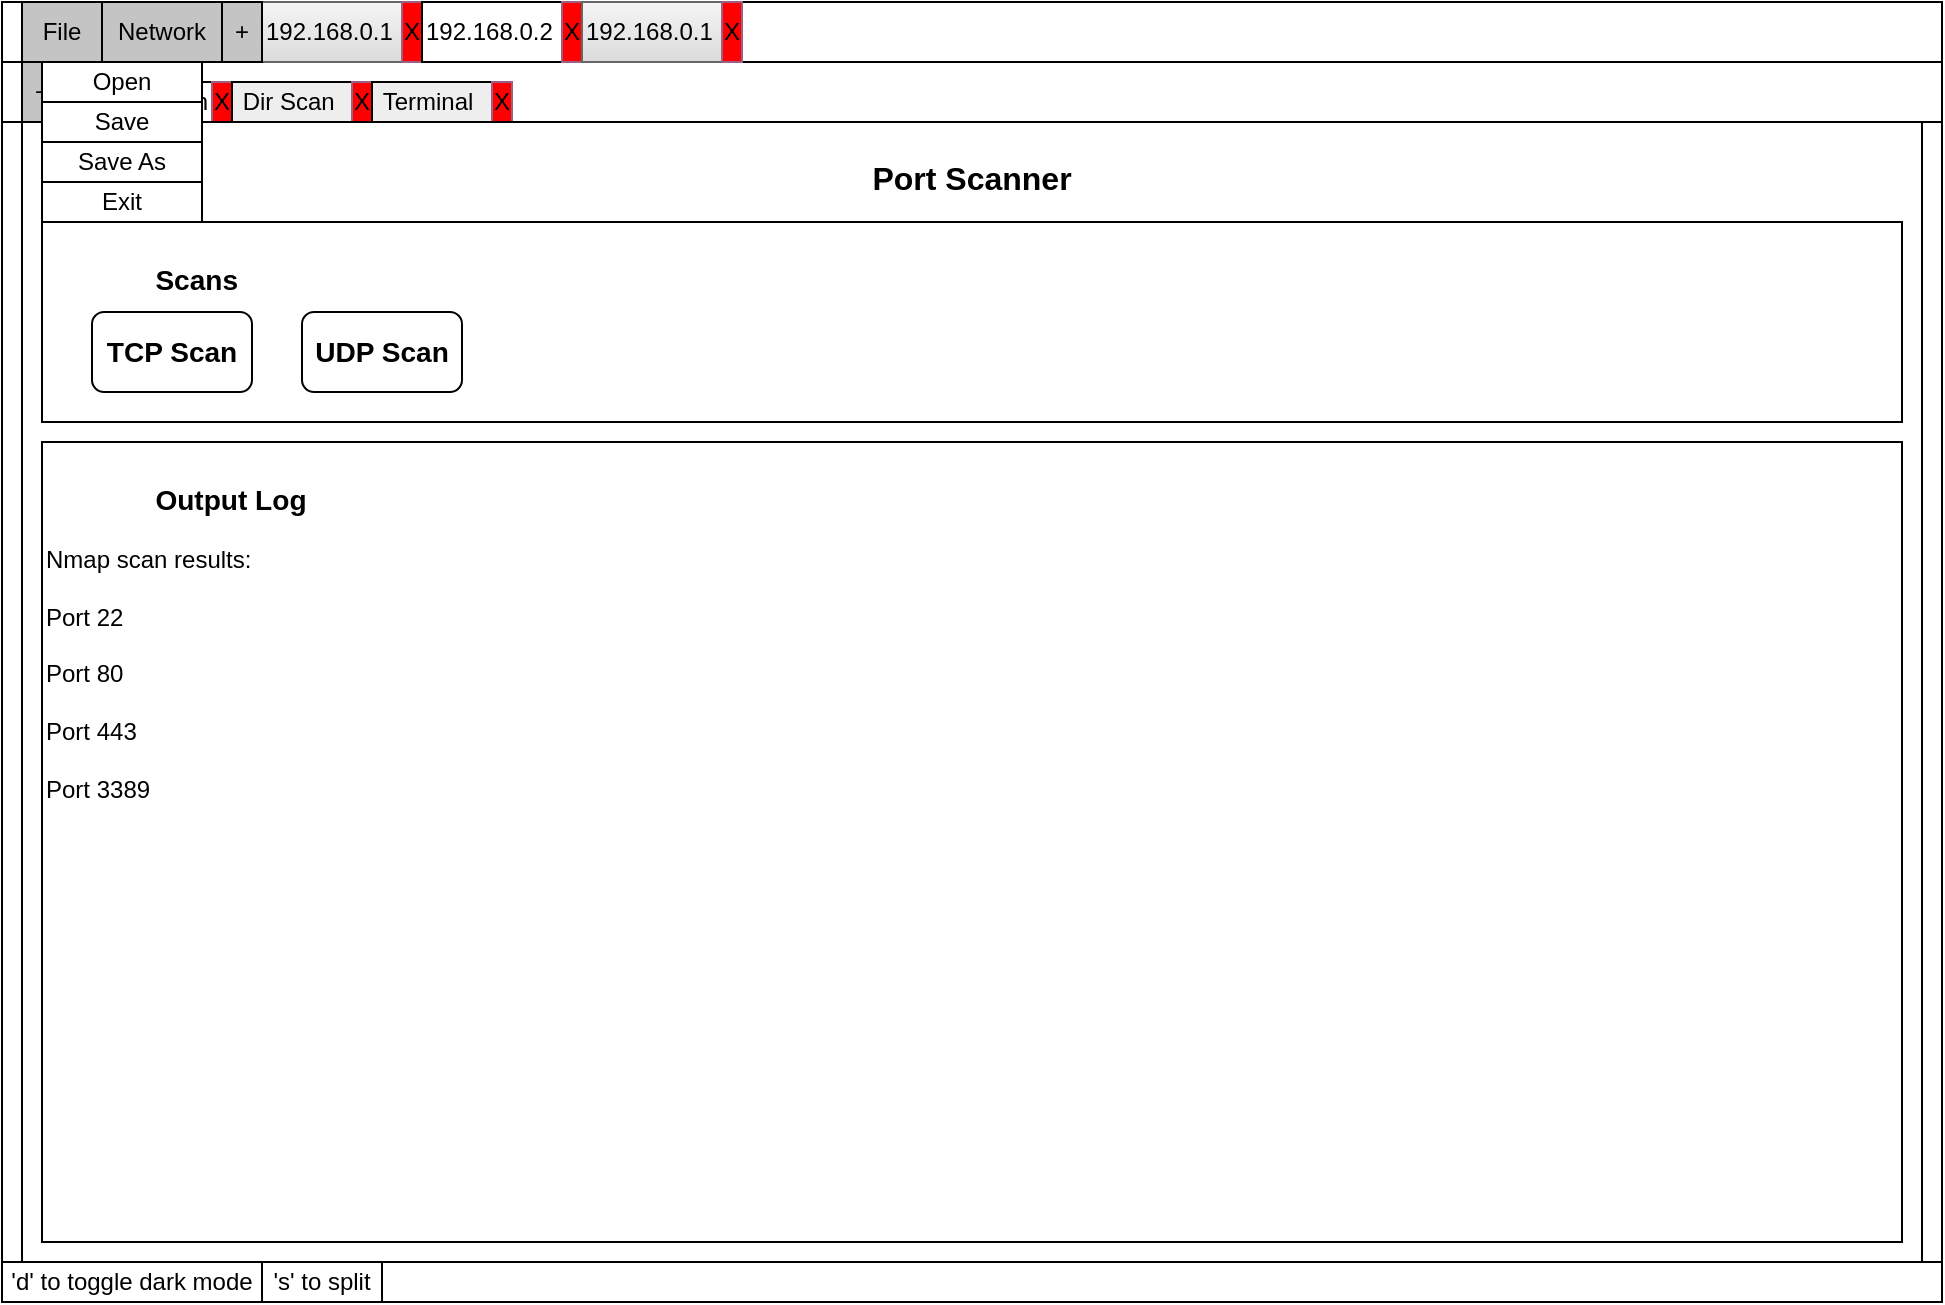 <mxfile version="21.2.3" type="github">
  <diagram name="Page-1" id="ovVE_IsnzbApBG_TGXQu">
    <mxGraphModel dx="2537" dy="936" grid="1" gridSize="10" guides="1" tooltips="1" connect="1" arrows="1" fold="1" page="1" pageScale="1" pageWidth="850" pageHeight="1100" math="0" shadow="0">
      <root>
        <mxCell id="0" />
        <mxCell id="1" parent="0" />
        <mxCell id="ojPC6xP-fotPtnYqMYwn-2" value="" style="rounded=0;whiteSpace=wrap;html=1;" parent="1" vertex="1">
          <mxGeometry x="-290" y="10" width="970" height="650" as="geometry" />
        </mxCell>
        <mxCell id="ojPC6xP-fotPtnYqMYwn-25" value="" style="rounded=0;whiteSpace=wrap;html=1;" parent="1" vertex="1">
          <mxGeometry x="-290" y="40" width="970" height="30" as="geometry" />
        </mxCell>
        <mxCell id="ojPC6xP-fotPtnYqMYwn-37" value="&amp;nbsp;Port Scan" style="rounded=0;whiteSpace=wrap;html=1;align=left;" parent="1" vertex="1">
          <mxGeometry x="-245" y="50" width="70" height="20" as="geometry" />
        </mxCell>
        <mxCell id="ojPC6xP-fotPtnYqMYwn-3" value="" style="rounded=0;whiteSpace=wrap;html=1;" parent="1" vertex="1">
          <mxGeometry x="-290" y="10" width="970" height="30" as="geometry" />
        </mxCell>
        <mxCell id="ojPC6xP-fotPtnYqMYwn-4" value="" style="rounded=0;whiteSpace=wrap;html=1;" parent="1" vertex="1">
          <mxGeometry x="-290" y="640" width="970" height="20" as="geometry" />
        </mxCell>
        <mxCell id="ojPC6xP-fotPtnYqMYwn-5" value="&#39;s&#39; to split" style="rounded=0;whiteSpace=wrap;html=1;" parent="1" vertex="1">
          <mxGeometry x="-160" y="640" width="60" height="20" as="geometry" />
        </mxCell>
        <mxCell id="ojPC6xP-fotPtnYqMYwn-6" value="&#39;d&#39; to toggle dark mode" style="rounded=0;whiteSpace=wrap;html=1;" parent="1" vertex="1">
          <mxGeometry x="-290" y="640" width="130" height="20" as="geometry" />
        </mxCell>
        <mxCell id="ojPC6xP-fotPtnYqMYwn-14" value="192.168.0.1" style="rounded=0;whiteSpace=wrap;html=1;align=left;fillColor=#f5f5f5;gradientColor=#DBDBDB;strokeColor=#666666;" parent="1" vertex="1">
          <mxGeometry x="-160" y="10" width="80" height="30" as="geometry" />
        </mxCell>
        <mxCell id="ojPC6xP-fotPtnYqMYwn-23" value="File" style="rounded=0;whiteSpace=wrap;html=1;fillColor=#C4C4C4;" parent="1" vertex="1">
          <mxGeometry x="-280" y="10" width="40" height="30" as="geometry" />
        </mxCell>
        <mxCell id="ojPC6xP-fotPtnYqMYwn-27" value="X" style="rounded=0;whiteSpace=wrap;html=1;fillColor=#FF0000;strokeColor=#996185;gradientColor=none;" parent="1" vertex="1">
          <mxGeometry x="-90" y="10" width="10" height="30" as="geometry" />
        </mxCell>
        <mxCell id="Bo6d8HgxscBZDHdHocK7-2" value="Network" style="rounded=0;whiteSpace=wrap;html=1;fillColor=#c4c4c4;" vertex="1" parent="1">
          <mxGeometry x="-240" y="10" width="60" height="30" as="geometry" />
        </mxCell>
        <mxCell id="Bo6d8HgxscBZDHdHocK7-3" value="+" style="rounded=0;whiteSpace=wrap;html=1;fillColor=#c4c4c4;" vertex="1" parent="1">
          <mxGeometry x="-180" y="10" width="20" height="30" as="geometry" />
        </mxCell>
        <mxCell id="Bo6d8HgxscBZDHdHocK7-4" value="192.168.0.2" style="rounded=0;whiteSpace=wrap;html=1;align=left;" vertex="1" parent="1">
          <mxGeometry x="-80" y="10" width="80" height="30" as="geometry" />
        </mxCell>
        <mxCell id="Bo6d8HgxscBZDHdHocK7-5" value="X" style="rounded=0;whiteSpace=wrap;html=1;fillColor=#FF0000;strokeColor=#996185;gradientColor=none;" vertex="1" parent="1">
          <mxGeometry x="-10" y="10" width="10" height="30" as="geometry" />
        </mxCell>
        <mxCell id="Bo6d8HgxscBZDHdHocK7-6" value="192.168.0.1" style="rounded=0;whiteSpace=wrap;html=1;align=left;fillColor=#f5f5f5;gradientColor=#DBDBDB;strokeColor=#666666;" vertex="1" parent="1">
          <mxGeometry y="10" width="80" height="30" as="geometry" />
        </mxCell>
        <mxCell id="Bo6d8HgxscBZDHdHocK7-7" value="X" style="rounded=0;whiteSpace=wrap;html=1;fillColor=#FF0000;strokeColor=#996185;gradientColor=none;" vertex="1" parent="1">
          <mxGeometry x="70" y="10" width="10" height="30" as="geometry" />
        </mxCell>
        <mxCell id="Bo6d8HgxscBZDHdHocK7-9" value="+" style="rounded=0;whiteSpace=wrap;html=1;fillColor=#c4c4c4;" vertex="1" parent="1">
          <mxGeometry x="-280" y="40" width="20" height="30" as="geometry" />
        </mxCell>
        <mxCell id="Bo6d8HgxscBZDHdHocK7-11" value="X" style="rounded=0;whiteSpace=wrap;html=1;fillColor=#FF0000;strokeColor=#996185;gradientColor=none;" vertex="1" parent="1">
          <mxGeometry x="-185" y="50" width="10" height="20" as="geometry" />
        </mxCell>
        <mxCell id="Bo6d8HgxscBZDHdHocK7-14" value="&amp;nbsp;Dir Scan" style="rounded=0;whiteSpace=wrap;html=1;align=left;fillColor=#eeeeee;" vertex="1" parent="1">
          <mxGeometry x="-175" y="50" width="70" height="20" as="geometry" />
        </mxCell>
        <mxCell id="Bo6d8HgxscBZDHdHocK7-15" value="X" style="rounded=0;whiteSpace=wrap;html=1;fillColor=#FF0000;strokeColor=#996185;gradientColor=none;" vertex="1" parent="1">
          <mxGeometry x="-115" y="50" width="10" height="20" as="geometry" />
        </mxCell>
        <mxCell id="Bo6d8HgxscBZDHdHocK7-18" value="&amp;nbsp;Terminal" style="rounded=0;whiteSpace=wrap;html=1;align=left;fillColor=#eeeeee;" vertex="1" parent="1">
          <mxGeometry x="-105" y="50" width="70" height="20" as="geometry" />
        </mxCell>
        <mxCell id="Bo6d8HgxscBZDHdHocK7-19" value="X" style="rounded=0;whiteSpace=wrap;html=1;fillColor=#FF0000;strokeColor=#996185;gradientColor=none;" vertex="1" parent="1">
          <mxGeometry x="-45" y="50" width="10" height="20" as="geometry" />
        </mxCell>
        <mxCell id="Bo6d8HgxscBZDHdHocK7-24" value="&lt;p&gt;&lt;font style=&quot;font-size: 16px;&quot;&gt;&lt;b&gt;Port Scanner&lt;/b&gt;&lt;/font&gt;&lt;/p&gt;" style="rounded=0;whiteSpace=wrap;html=1;strokeColor=default;fontFamily=Helvetica;fontSize=12;fontColor=default;fillColor=default;verticalAlign=top;" vertex="1" parent="1">
          <mxGeometry x="-280" y="70" width="950" height="570" as="geometry" />
        </mxCell>
        <mxCell id="ojPC6xP-fotPtnYqMYwn-12" value="Save" style="rounded=0;whiteSpace=wrap;html=1;" parent="1" vertex="1">
          <mxGeometry x="-270" y="60" width="80" height="20" as="geometry" />
        </mxCell>
        <mxCell id="ojPC6xP-fotPtnYqMYwn-13" value="Open" style="rounded=0;whiteSpace=wrap;html=1;" parent="1" vertex="1">
          <mxGeometry x="-270" y="40" width="80" height="20" as="geometry" />
        </mxCell>
        <mxCell id="ojPC6xP-fotPtnYqMYwn-24" value="Save As" style="rounded=0;whiteSpace=wrap;html=1;" parent="1" vertex="1">
          <mxGeometry x="-270" y="80" width="80" height="20" as="geometry" />
        </mxCell>
        <mxCell id="Bo6d8HgxscBZDHdHocK7-1" value="Exit" style="rounded=0;whiteSpace=wrap;html=1;" vertex="1" parent="1">
          <mxGeometry x="-270" y="100" width="80" height="20" as="geometry" />
        </mxCell>
        <mxCell id="Bo6d8HgxscBZDHdHocK7-22" value="&lt;h3 style=&quot;&quot;&gt;&lt;/h3&gt;&lt;h3&gt;&lt;span style=&quot;white-space: pre;&quot;&gt;	&lt;/span&gt;&lt;span style=&quot;white-space: pre;&quot;&gt;	&lt;/span&gt;&lt;span style=&quot;white-space: pre;&quot;&gt;	&lt;/span&gt;&lt;span style=&quot;white-space: pre;&quot;&gt;	&lt;/span&gt;&lt;span style=&quot;white-space: pre;&quot;&gt;	&lt;/span&gt;&lt;span style=&quot;white-space: pre;&quot;&gt;	&lt;/span&gt;&lt;span style=&quot;white-space: pre;&quot;&gt;	&lt;/span&gt;&lt;span style=&quot;white-space: pre;&quot;&gt;	&lt;/span&gt;&lt;span style=&quot;white-space: pre;&quot;&gt;	&lt;/span&gt;&lt;span style=&quot;white-space: pre;&quot;&gt;	&lt;/span&gt;&lt;span style=&quot;white-space: pre;&quot;&gt;	&lt;/span&gt;&lt;span style=&quot;white-space: pre;&quot;&gt;	&lt;/span&gt;&lt;span style=&quot;white-space: pre;&quot;&gt;	&lt;/span&gt;&lt;span style=&quot;white-space: pre;&quot;&gt;	&lt;/span&gt;Scans&lt;/h3&gt;" style="rounded=0;align=left;verticalAlign=top;fontStyle=0;html=1;labelPosition=center;verticalLabelPosition=middle;" vertex="1" parent="1">
          <mxGeometry x="-270" y="120" width="930" height="100" as="geometry" />
        </mxCell>
        <mxCell id="ojPC6xP-fotPtnYqMYwn-17" value="&lt;h3 style=&quot;&quot;&gt;&lt;/h3&gt;&lt;h3&gt;&lt;span style=&quot;white-space: pre;&quot;&gt;	&lt;/span&gt;&lt;span style=&quot;white-space: pre;&quot;&gt;	&lt;/span&gt;&lt;span style=&quot;white-space: pre;&quot;&gt;	&lt;/span&gt;&lt;span style=&quot;white-space: pre;&quot;&gt;	&lt;/span&gt;&lt;span style=&quot;white-space: pre;&quot;&gt;	&lt;/span&gt;&lt;span style=&quot;white-space: pre;&quot;&gt;	&lt;/span&gt;&lt;span style=&quot;white-space: pre;&quot;&gt;	&lt;/span&gt;&lt;span style=&quot;white-space: pre;&quot;&gt;	&lt;/span&gt;&lt;span style=&quot;white-space: pre;&quot;&gt;	&lt;/span&gt;&lt;span style=&quot;white-space: pre;&quot;&gt;	&lt;/span&gt;&lt;span style=&quot;white-space: pre;&quot;&gt;	&lt;/span&gt;&lt;span style=&quot;white-space: pre;&quot;&gt;	&lt;/span&gt;&lt;span style=&quot;white-space: pre;&quot;&gt;	&lt;/span&gt;&lt;span style=&quot;white-space: pre;&quot;&gt;	&lt;/span&gt;Output Log&lt;/h3&gt;Nmap scan results:&lt;br&gt;&lt;br&gt;Port 22&lt;br&gt;&lt;br&gt;Port 80&lt;br&gt;&lt;br&gt;Port 443&lt;br&gt;&lt;br&gt;Port 3389" style="rounded=0;align=left;verticalAlign=top;fontStyle=0;html=1;labelPosition=center;verticalLabelPosition=middle;" parent="1" vertex="1">
          <mxGeometry x="-270" y="230" width="930" height="400" as="geometry" />
        </mxCell>
        <mxCell id="Bo6d8HgxscBZDHdHocK7-28" value="&lt;h3&gt;TCP Scan&lt;/h3&gt;" style="rounded=1;whiteSpace=wrap;html=1;strokeColor=default;fontFamily=Helvetica;fontSize=12;fontColor=default;fillColor=default;" vertex="1" parent="1">
          <mxGeometry x="-245" y="165" width="80" height="40" as="geometry" />
        </mxCell>
        <mxCell id="Bo6d8HgxscBZDHdHocK7-29" value="&lt;h3&gt;UDP Scan&lt;/h3&gt;" style="rounded=1;whiteSpace=wrap;html=1;strokeColor=default;fontFamily=Helvetica;fontSize=12;fontColor=default;fillColor=default;" vertex="1" parent="1">
          <mxGeometry x="-140" y="165" width="80" height="40" as="geometry" />
        </mxCell>
      </root>
    </mxGraphModel>
  </diagram>
</mxfile>

